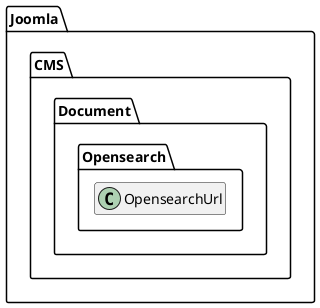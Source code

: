 @startuml
set namespaceSeparator \\
hide members
hide << alias >> circle

class Joomla\\CMS\\Document\\Opensearch\\OpensearchUrl
@enduml

